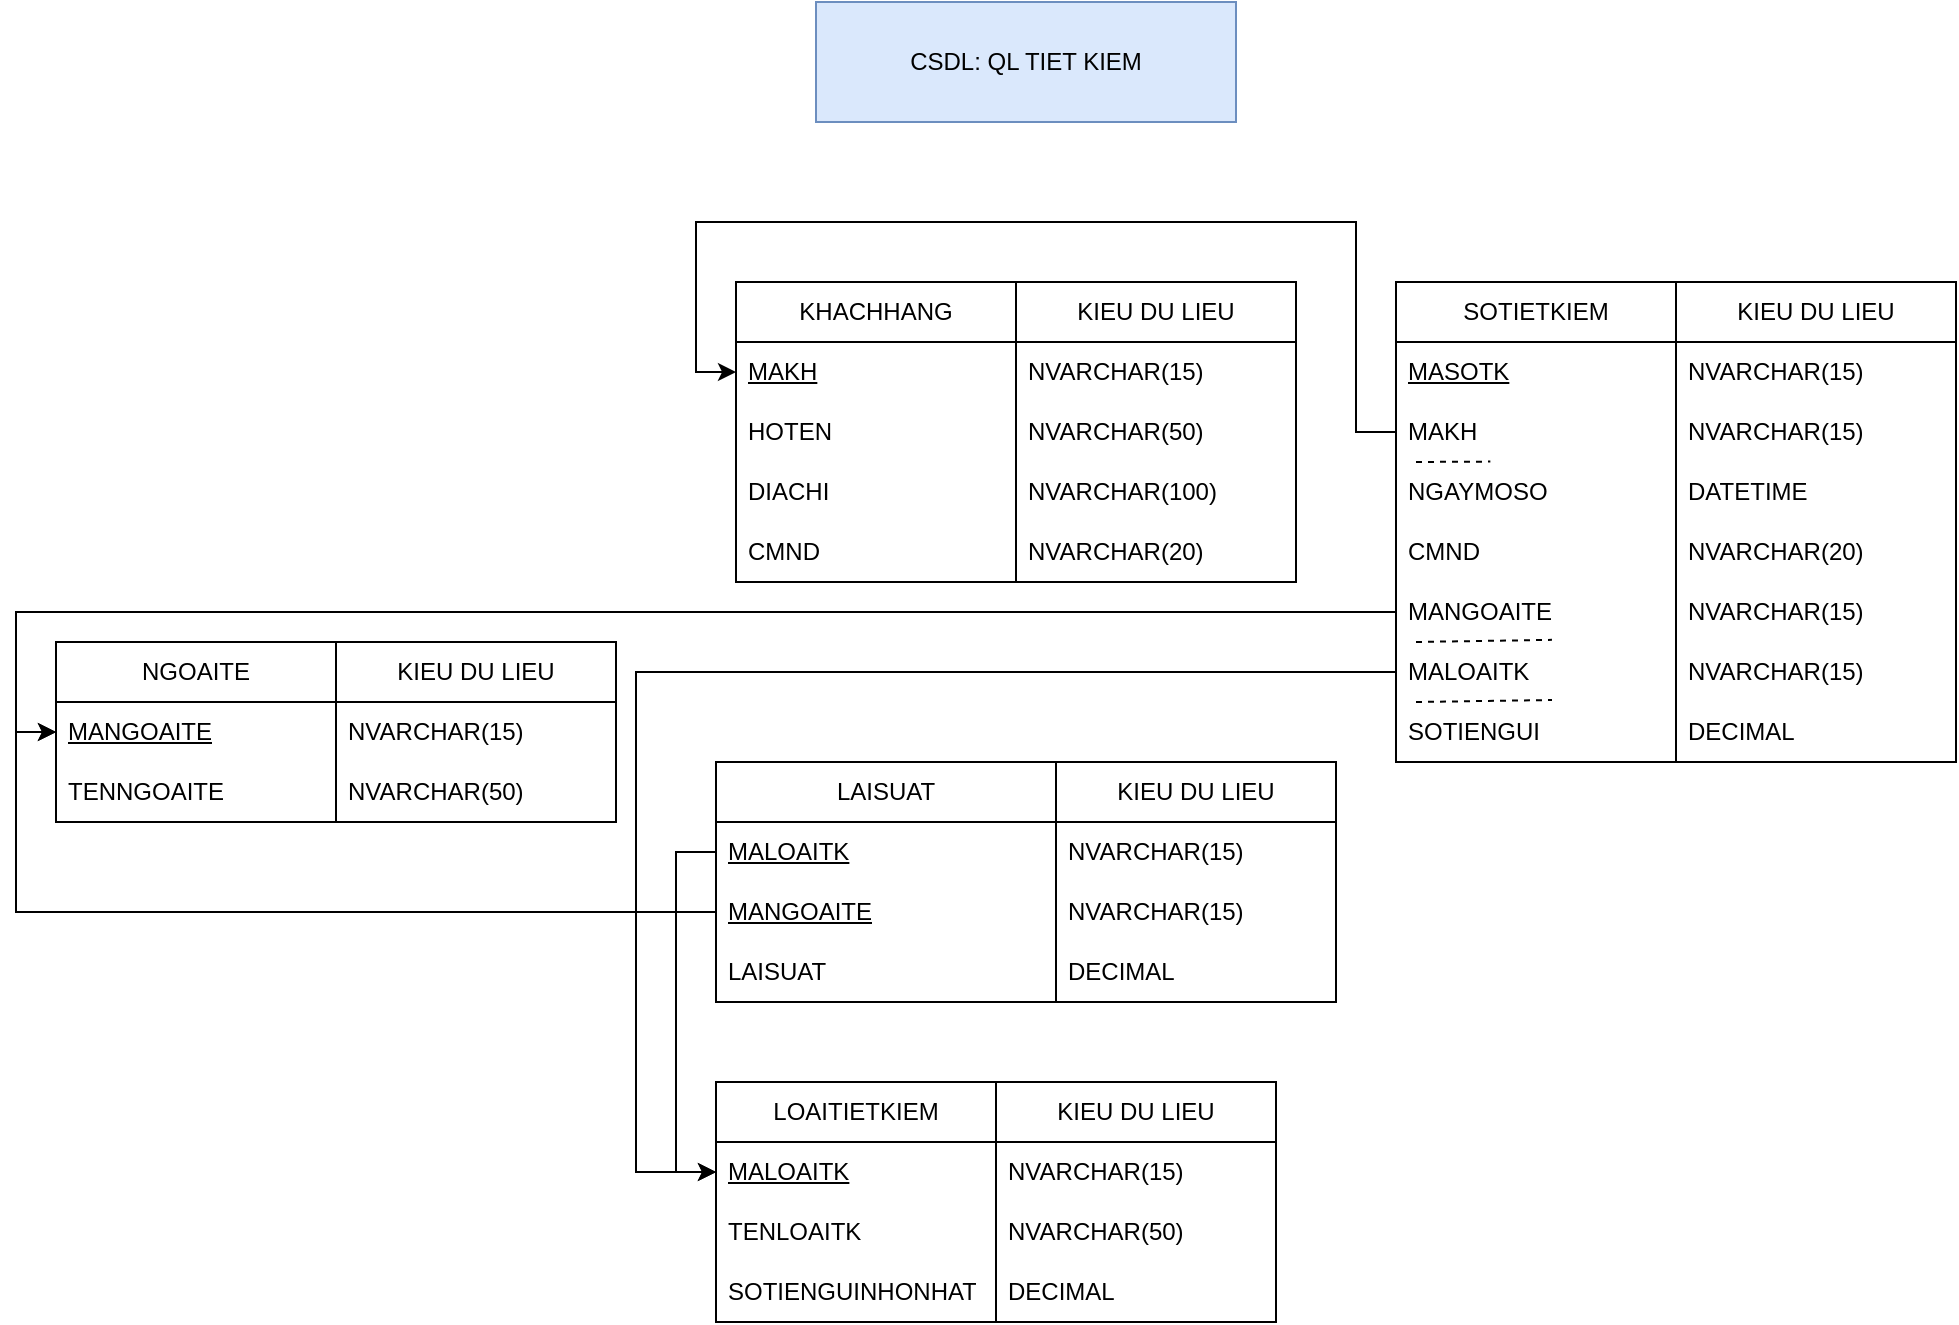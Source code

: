 <mxfile>
    <diagram name="Trang-1" id="Vki6Gqc-zj7qMq5qfhoP">
        <mxGraphModel dx="1193" dy="554" grid="1" gridSize="10" guides="1" tooltips="1" connect="1" arrows="1" fold="1" page="0" pageScale="1" pageWidth="827" pageHeight="1169" math="0" shadow="0">
            <root>
                <mxCell id="0"/>
                <mxCell id="1" parent="0"/>
                <mxCell id="y0fmTRUon-EiCSYULAk4-1" value="KHACHHANG" style="swimlane;fontStyle=0;childLayout=stackLayout;horizontal=1;startSize=30;horizontalStack=0;resizeParent=1;resizeParentMax=0;resizeLast=0;collapsible=1;marginBottom=0;whiteSpace=wrap;html=1;" parent="1" vertex="1">
                    <mxGeometry x="160" y="140" width="140" height="150" as="geometry"/>
                </mxCell>
                <mxCell id="y0fmTRUon-EiCSYULAk4-2" value="MAKH" style="text;strokeColor=none;fillColor=none;align=left;verticalAlign=middle;spacingLeft=4;spacingRight=4;overflow=hidden;points=[[0,0.5],[1,0.5]];portConstraint=eastwest;rotatable=0;whiteSpace=wrap;html=1;fontStyle=4" parent="y0fmTRUon-EiCSYULAk4-1" vertex="1">
                    <mxGeometry y="30" width="140" height="30" as="geometry"/>
                </mxCell>
                <mxCell id="y0fmTRUon-EiCSYULAk4-3" value="HOTEN" style="text;strokeColor=none;fillColor=none;align=left;verticalAlign=middle;spacingLeft=4;spacingRight=4;overflow=hidden;points=[[0,0.5],[1,0.5]];portConstraint=eastwest;rotatable=0;whiteSpace=wrap;html=1;" parent="y0fmTRUon-EiCSYULAk4-1" vertex="1">
                    <mxGeometry y="60" width="140" height="30" as="geometry"/>
                </mxCell>
                <mxCell id="y0fmTRUon-EiCSYULAk4-4" value="DIACHI" style="text;strokeColor=none;fillColor=none;align=left;verticalAlign=middle;spacingLeft=4;spacingRight=4;overflow=hidden;points=[[0,0.5],[1,0.5]];portConstraint=eastwest;rotatable=0;whiteSpace=wrap;html=1;" parent="y0fmTRUon-EiCSYULAk4-1" vertex="1">
                    <mxGeometry y="90" width="140" height="30" as="geometry"/>
                </mxCell>
                <mxCell id="y0fmTRUon-EiCSYULAk4-6" value="CMND" style="text;strokeColor=none;fillColor=none;align=left;verticalAlign=middle;spacingLeft=4;spacingRight=4;overflow=hidden;points=[[0,0.5],[1,0.5]];portConstraint=eastwest;rotatable=0;whiteSpace=wrap;html=1;" parent="y0fmTRUon-EiCSYULAk4-1" vertex="1">
                    <mxGeometry y="120" width="140" height="30" as="geometry"/>
                </mxCell>
                <mxCell id="y0fmTRUon-EiCSYULAk4-5" value="CSDL: QL TIET KIEM" style="rounded=0;whiteSpace=wrap;html=1;fillColor=#dae8fc;strokeColor=#6c8ebf;" parent="1" vertex="1">
                    <mxGeometry x="200" width="210" height="60" as="geometry"/>
                </mxCell>
                <mxCell id="y0fmTRUon-EiCSYULAk4-21" value="KIEU DU LIEU" style="swimlane;fontStyle=0;childLayout=stackLayout;horizontal=1;startSize=30;horizontalStack=0;resizeParent=1;resizeParentMax=0;resizeLast=0;collapsible=1;marginBottom=0;whiteSpace=wrap;html=1;" parent="1" vertex="1">
                    <mxGeometry x="300" y="140" width="140" height="150" as="geometry"/>
                </mxCell>
                <mxCell id="y0fmTRUon-EiCSYULAk4-22" value="NVARCHAR(15)" style="text;strokeColor=none;fillColor=none;align=left;verticalAlign=middle;spacingLeft=4;spacingRight=4;overflow=hidden;points=[[0,0.5],[1,0.5]];portConstraint=eastwest;rotatable=0;whiteSpace=wrap;html=1;" parent="y0fmTRUon-EiCSYULAk4-21" vertex="1">
                    <mxGeometry y="30" width="140" height="30" as="geometry"/>
                </mxCell>
                <mxCell id="y0fmTRUon-EiCSYULAk4-23" value="NVARCHAR(50)" style="text;strokeColor=none;fillColor=none;align=left;verticalAlign=middle;spacingLeft=4;spacingRight=4;overflow=hidden;points=[[0,0.5],[1,0.5]];portConstraint=eastwest;rotatable=0;whiteSpace=wrap;html=1;" parent="y0fmTRUon-EiCSYULAk4-21" vertex="1">
                    <mxGeometry y="60" width="140" height="30" as="geometry"/>
                </mxCell>
                <mxCell id="y0fmTRUon-EiCSYULAk4-24" value="NVARCHAR(100)" style="text;strokeColor=none;fillColor=none;align=left;verticalAlign=middle;spacingLeft=4;spacingRight=4;overflow=hidden;points=[[0,0.5],[1,0.5]];portConstraint=eastwest;rotatable=0;whiteSpace=wrap;html=1;" parent="y0fmTRUon-EiCSYULAk4-21" vertex="1">
                    <mxGeometry y="90" width="140" height="30" as="geometry"/>
                </mxCell>
                <mxCell id="y0fmTRUon-EiCSYULAk4-25" value="NVARCHAR(20)" style="text;strokeColor=none;fillColor=none;align=left;verticalAlign=middle;spacingLeft=4;spacingRight=4;overflow=hidden;points=[[0,0.5],[1,0.5]];portConstraint=eastwest;rotatable=0;whiteSpace=wrap;html=1;" parent="y0fmTRUon-EiCSYULAk4-21" vertex="1">
                    <mxGeometry y="120" width="140" height="30" as="geometry"/>
                </mxCell>
                <mxCell id="y0fmTRUon-EiCSYULAk4-26" value="SOTIETKIEM" style="swimlane;fontStyle=0;childLayout=stackLayout;horizontal=1;startSize=30;horizontalStack=0;resizeParent=1;resizeParentMax=0;resizeLast=0;collapsible=1;marginBottom=0;whiteSpace=wrap;html=1;" parent="1" vertex="1">
                    <mxGeometry x="490" y="140" width="140" height="240" as="geometry"/>
                </mxCell>
                <mxCell id="y0fmTRUon-EiCSYULAk4-27" value="MASOTK" style="text;strokeColor=none;fillColor=none;align=left;verticalAlign=middle;spacingLeft=4;spacingRight=4;overflow=hidden;points=[[0,0.5],[1,0.5]];portConstraint=eastwest;rotatable=0;whiteSpace=wrap;html=1;fontStyle=4" parent="y0fmTRUon-EiCSYULAk4-26" vertex="1">
                    <mxGeometry y="30" width="140" height="30" as="geometry"/>
                </mxCell>
                <mxCell id="y0fmTRUon-EiCSYULAk4-28" value="MAKH" style="text;strokeColor=none;fillColor=none;align=left;verticalAlign=middle;spacingLeft=4;spacingRight=4;overflow=hidden;points=[[0,0.5],[1,0.5]];portConstraint=eastwest;rotatable=0;whiteSpace=wrap;html=1;" parent="y0fmTRUon-EiCSYULAk4-26" vertex="1">
                    <mxGeometry y="60" width="140" height="30" as="geometry"/>
                </mxCell>
                <mxCell id="y0fmTRUon-EiCSYULAk4-29" value="NGAYMOSO" style="text;strokeColor=none;fillColor=none;align=left;verticalAlign=middle;spacingLeft=4;spacingRight=4;overflow=hidden;points=[[0,0.5],[1,0.5]];portConstraint=eastwest;rotatable=0;whiteSpace=wrap;html=1;" parent="y0fmTRUon-EiCSYULAk4-26" vertex="1">
                    <mxGeometry y="90" width="140" height="30" as="geometry"/>
                </mxCell>
                <mxCell id="y0fmTRUon-EiCSYULAk4-30" value="CMND" style="text;strokeColor=none;fillColor=none;align=left;verticalAlign=middle;spacingLeft=4;spacingRight=4;overflow=hidden;points=[[0,0.5],[1,0.5]];portConstraint=eastwest;rotatable=0;whiteSpace=wrap;html=1;" parent="y0fmTRUon-EiCSYULAk4-26" vertex="1">
                    <mxGeometry y="120" width="140" height="30" as="geometry"/>
                </mxCell>
                <mxCell id="y0fmTRUon-EiCSYULAk4-58" value="MANGOAITE" style="text;strokeColor=none;fillColor=none;align=left;verticalAlign=middle;spacingLeft=4;spacingRight=4;overflow=hidden;points=[[0,0.5],[1,0.5]];portConstraint=eastwest;rotatable=0;whiteSpace=wrap;html=1;" parent="y0fmTRUon-EiCSYULAk4-26" vertex="1">
                    <mxGeometry y="150" width="140" height="30" as="geometry"/>
                </mxCell>
                <mxCell id="y0fmTRUon-EiCSYULAk4-59" value="MALOAITK" style="text;strokeColor=none;fillColor=none;align=left;verticalAlign=middle;spacingLeft=4;spacingRight=4;overflow=hidden;points=[[0,0.5],[1,0.5]];portConstraint=eastwest;rotatable=0;whiteSpace=wrap;html=1;" parent="y0fmTRUon-EiCSYULAk4-26" vertex="1">
                    <mxGeometry y="180" width="140" height="30" as="geometry"/>
                </mxCell>
                <mxCell id="y0fmTRUon-EiCSYULAk4-60" value="SOTIENGUI" style="text;strokeColor=none;fillColor=none;align=left;verticalAlign=middle;spacingLeft=4;spacingRight=4;overflow=hidden;points=[[0,0.5],[1,0.5]];portConstraint=eastwest;rotatable=0;whiteSpace=wrap;html=1;" parent="y0fmTRUon-EiCSYULAk4-26" vertex="1">
                    <mxGeometry y="210" width="140" height="30" as="geometry"/>
                </mxCell>
                <mxCell id="y0fmTRUon-EiCSYULAk4-84" value="" style="endArrow=none;dashed=1;html=1;rounded=0;entryX=0.337;entryY=-0.007;entryDx=0;entryDy=0;entryPerimeter=0;" parent="y0fmTRUon-EiCSYULAk4-26" target="y0fmTRUon-EiCSYULAk4-29" edge="1">
                    <mxGeometry width="50" height="50" relative="1" as="geometry">
                        <mxPoint x="10" y="90" as="sourcePoint"/>
                        <mxPoint x="10" y="200" as="targetPoint"/>
                    </mxGeometry>
                </mxCell>
                <mxCell id="y0fmTRUon-EiCSYULAk4-31" value="KIEU DU LIEU" style="swimlane;fontStyle=0;childLayout=stackLayout;horizontal=1;startSize=30;horizontalStack=0;resizeParent=1;resizeParentMax=0;resizeLast=0;collapsible=1;marginBottom=0;whiteSpace=wrap;html=1;" parent="1" vertex="1">
                    <mxGeometry x="630" y="140" width="140" height="240" as="geometry"/>
                </mxCell>
                <mxCell id="y0fmTRUon-EiCSYULAk4-32" value="NVARCHAR(15)" style="text;strokeColor=none;fillColor=none;align=left;verticalAlign=middle;spacingLeft=4;spacingRight=4;overflow=hidden;points=[[0,0.5],[1,0.5]];portConstraint=eastwest;rotatable=0;whiteSpace=wrap;html=1;" parent="y0fmTRUon-EiCSYULAk4-31" vertex="1">
                    <mxGeometry y="30" width="140" height="30" as="geometry"/>
                </mxCell>
                <mxCell id="y0fmTRUon-EiCSYULAk4-33" value="NVARCHAR(15)" style="text;strokeColor=none;fillColor=none;align=left;verticalAlign=middle;spacingLeft=4;spacingRight=4;overflow=hidden;points=[[0,0.5],[1,0.5]];portConstraint=eastwest;rotatable=0;whiteSpace=wrap;html=1;" parent="y0fmTRUon-EiCSYULAk4-31" vertex="1">
                    <mxGeometry y="60" width="140" height="30" as="geometry"/>
                </mxCell>
                <mxCell id="y0fmTRUon-EiCSYULAk4-34" value="DATETIME" style="text;strokeColor=none;fillColor=none;align=left;verticalAlign=middle;spacingLeft=4;spacingRight=4;overflow=hidden;points=[[0,0.5],[1,0.5]];portConstraint=eastwest;rotatable=0;whiteSpace=wrap;html=1;" parent="y0fmTRUon-EiCSYULAk4-31" vertex="1">
                    <mxGeometry y="90" width="140" height="30" as="geometry"/>
                </mxCell>
                <mxCell id="y0fmTRUon-EiCSYULAk4-35" value="NVARCHAR(20)" style="text;strokeColor=none;fillColor=none;align=left;verticalAlign=middle;spacingLeft=4;spacingRight=4;overflow=hidden;points=[[0,0.5],[1,0.5]];portConstraint=eastwest;rotatable=0;whiteSpace=wrap;html=1;" parent="y0fmTRUon-EiCSYULAk4-31" vertex="1">
                    <mxGeometry y="120" width="140" height="30" as="geometry"/>
                </mxCell>
                <mxCell id="y0fmTRUon-EiCSYULAk4-61" value="NVARCHAR(15)" style="text;strokeColor=none;fillColor=none;align=left;verticalAlign=middle;spacingLeft=4;spacingRight=4;overflow=hidden;points=[[0,0.5],[1,0.5]];portConstraint=eastwest;rotatable=0;whiteSpace=wrap;html=1;" parent="y0fmTRUon-EiCSYULAk4-31" vertex="1">
                    <mxGeometry y="150" width="140" height="30" as="geometry"/>
                </mxCell>
                <mxCell id="y0fmTRUon-EiCSYULAk4-62" value="NVARCHAR(15)" style="text;strokeColor=none;fillColor=none;align=left;verticalAlign=middle;spacingLeft=4;spacingRight=4;overflow=hidden;points=[[0,0.5],[1,0.5]];portConstraint=eastwest;rotatable=0;whiteSpace=wrap;html=1;" parent="y0fmTRUon-EiCSYULAk4-31" vertex="1">
                    <mxGeometry y="180" width="140" height="30" as="geometry"/>
                </mxCell>
                <mxCell id="y0fmTRUon-EiCSYULAk4-63" value="DECIMAL" style="text;strokeColor=none;fillColor=none;align=left;verticalAlign=middle;spacingLeft=4;spacingRight=4;overflow=hidden;points=[[0,0.5],[1,0.5]];portConstraint=eastwest;rotatable=0;whiteSpace=wrap;html=1;" parent="y0fmTRUon-EiCSYULAk4-31" vertex="1">
                    <mxGeometry y="210" width="140" height="30" as="geometry"/>
                </mxCell>
                <mxCell id="y0fmTRUon-EiCSYULAk4-36" value="NGOAITE" style="swimlane;fontStyle=0;childLayout=stackLayout;horizontal=1;startSize=30;horizontalStack=0;resizeParent=1;resizeParentMax=0;resizeLast=0;collapsible=1;marginBottom=0;whiteSpace=wrap;html=1;" parent="1" vertex="1">
                    <mxGeometry x="-180" y="320" width="140" height="90" as="geometry"/>
                </mxCell>
                <mxCell id="y0fmTRUon-EiCSYULAk4-37" value="MANGOAITE" style="text;strokeColor=none;fillColor=none;align=left;verticalAlign=middle;spacingLeft=4;spacingRight=4;overflow=hidden;points=[[0,0.5],[1,0.5]];portConstraint=eastwest;rotatable=0;whiteSpace=wrap;html=1;fontStyle=4" parent="y0fmTRUon-EiCSYULAk4-36" vertex="1">
                    <mxGeometry y="30" width="140" height="30" as="geometry"/>
                </mxCell>
                <mxCell id="y0fmTRUon-EiCSYULAk4-38" value="TENNGOAITE" style="text;strokeColor=none;fillColor=none;align=left;verticalAlign=middle;spacingLeft=4;spacingRight=4;overflow=hidden;points=[[0,0.5],[1,0.5]];portConstraint=eastwest;rotatable=0;whiteSpace=wrap;html=1;" parent="y0fmTRUon-EiCSYULAk4-36" vertex="1">
                    <mxGeometry y="60" width="140" height="30" as="geometry"/>
                </mxCell>
                <mxCell id="y0fmTRUon-EiCSYULAk4-41" value="KIEU DU LIEU" style="swimlane;fontStyle=0;childLayout=stackLayout;horizontal=1;startSize=30;horizontalStack=0;resizeParent=1;resizeParentMax=0;resizeLast=0;collapsible=1;marginBottom=0;whiteSpace=wrap;html=1;" parent="1" vertex="1">
                    <mxGeometry x="-40" y="320" width="140" height="90" as="geometry"/>
                </mxCell>
                <mxCell id="y0fmTRUon-EiCSYULAk4-42" value="NVARCHAR(15)" style="text;strokeColor=none;fillColor=none;align=left;verticalAlign=middle;spacingLeft=4;spacingRight=4;overflow=hidden;points=[[0,0.5],[1,0.5]];portConstraint=eastwest;rotatable=0;whiteSpace=wrap;html=1;" parent="y0fmTRUon-EiCSYULAk4-41" vertex="1">
                    <mxGeometry y="30" width="140" height="30" as="geometry"/>
                </mxCell>
                <mxCell id="y0fmTRUon-EiCSYULAk4-43" value="NVARCHAR(50)" style="text;strokeColor=none;fillColor=none;align=left;verticalAlign=middle;spacingLeft=4;spacingRight=4;overflow=hidden;points=[[0,0.5],[1,0.5]];portConstraint=eastwest;rotatable=0;whiteSpace=wrap;html=1;" parent="y0fmTRUon-EiCSYULAk4-41" vertex="1">
                    <mxGeometry y="60" width="140" height="30" as="geometry"/>
                </mxCell>
                <mxCell id="y0fmTRUon-EiCSYULAk4-46" value="LOAITIETKIEM" style="swimlane;fontStyle=0;childLayout=stackLayout;horizontal=1;startSize=30;horizontalStack=0;resizeParent=1;resizeParentMax=0;resizeLast=0;collapsible=1;marginBottom=0;whiteSpace=wrap;html=1;" parent="1" vertex="1">
                    <mxGeometry x="150" y="540" width="140" height="120" as="geometry"/>
                </mxCell>
                <mxCell id="y0fmTRUon-EiCSYULAk4-47" value="MALOAITK" style="text;strokeColor=none;fillColor=none;align=left;verticalAlign=middle;spacingLeft=4;spacingRight=4;overflow=hidden;points=[[0,0.5],[1,0.5]];portConstraint=eastwest;rotatable=0;whiteSpace=wrap;html=1;fontStyle=4" parent="y0fmTRUon-EiCSYULAk4-46" vertex="1">
                    <mxGeometry y="30" width="140" height="30" as="geometry"/>
                </mxCell>
                <mxCell id="y0fmTRUon-EiCSYULAk4-48" value="TENLOAITK" style="text;strokeColor=none;fillColor=none;align=left;verticalAlign=middle;spacingLeft=4;spacingRight=4;overflow=hidden;points=[[0,0.5],[1,0.5]];portConstraint=eastwest;rotatable=0;whiteSpace=wrap;html=1;" parent="y0fmTRUon-EiCSYULAk4-46" vertex="1">
                    <mxGeometry y="60" width="140" height="30" as="geometry"/>
                </mxCell>
                <mxCell id="y0fmTRUon-EiCSYULAk4-75" value="SOTIENGUINHONHAT" style="text;strokeColor=none;fillColor=none;align=left;verticalAlign=middle;spacingLeft=4;spacingRight=4;overflow=hidden;points=[[0,0.5],[1,0.5]];portConstraint=eastwest;rotatable=0;whiteSpace=wrap;html=1;" parent="y0fmTRUon-EiCSYULAk4-46" vertex="1">
                    <mxGeometry y="90" width="140" height="30" as="geometry"/>
                </mxCell>
                <mxCell id="y0fmTRUon-EiCSYULAk4-51" value="KIEU DU LIEU" style="swimlane;fontStyle=0;childLayout=stackLayout;horizontal=1;startSize=30;horizontalStack=0;resizeParent=1;resizeParentMax=0;resizeLast=0;collapsible=1;marginBottom=0;whiteSpace=wrap;html=1;" parent="1" vertex="1">
                    <mxGeometry x="290" y="540" width="140" height="120" as="geometry"/>
                </mxCell>
                <mxCell id="y0fmTRUon-EiCSYULAk4-52" value="NVARCHAR(15)" style="text;strokeColor=none;fillColor=none;align=left;verticalAlign=middle;spacingLeft=4;spacingRight=4;overflow=hidden;points=[[0,0.5],[1,0.5]];portConstraint=eastwest;rotatable=0;whiteSpace=wrap;html=1;" parent="y0fmTRUon-EiCSYULAk4-51" vertex="1">
                    <mxGeometry y="30" width="140" height="30" as="geometry"/>
                </mxCell>
                <mxCell id="y0fmTRUon-EiCSYULAk4-53" value="NVARCHAR(50)" style="text;strokeColor=none;fillColor=none;align=left;verticalAlign=middle;spacingLeft=4;spacingRight=4;overflow=hidden;points=[[0,0.5],[1,0.5]];portConstraint=eastwest;rotatable=0;whiteSpace=wrap;html=1;" parent="y0fmTRUon-EiCSYULAk4-51" vertex="1">
                    <mxGeometry y="60" width="140" height="30" as="geometry"/>
                </mxCell>
                <mxCell id="y0fmTRUon-EiCSYULAk4-81" value="DECIMAL" style="text;strokeColor=none;fillColor=none;align=left;verticalAlign=middle;spacingLeft=4;spacingRight=4;overflow=hidden;points=[[0,0.5],[1,0.5]];portConstraint=eastwest;rotatable=0;whiteSpace=wrap;html=1;" parent="y0fmTRUon-EiCSYULAk4-51" vertex="1">
                    <mxGeometry y="90" width="140" height="30" as="geometry"/>
                </mxCell>
                <mxCell id="y0fmTRUon-EiCSYULAk4-70" value="LAISUAT" style="swimlane;fontStyle=0;childLayout=stackLayout;horizontal=1;startSize=30;horizontalStack=0;resizeParent=1;resizeParentMax=0;resizeLast=0;collapsible=1;marginBottom=0;whiteSpace=wrap;html=1;" parent="1" vertex="1">
                    <mxGeometry x="150" y="380" width="170" height="120" as="geometry"/>
                </mxCell>
                <mxCell id="y0fmTRUon-EiCSYULAk4-71" value="MALOAITK" style="text;strokeColor=none;fillColor=none;align=left;verticalAlign=middle;spacingLeft=4;spacingRight=4;overflow=hidden;points=[[0,0.5],[1,0.5]];portConstraint=eastwest;rotatable=0;whiteSpace=wrap;html=1;fontStyle=4" parent="y0fmTRUon-EiCSYULAk4-70" vertex="1">
                    <mxGeometry y="30" width="170" height="30" as="geometry"/>
                </mxCell>
                <mxCell id="y0fmTRUon-EiCSYULAk4-73" value="MANGOAITE" style="text;strokeColor=none;fillColor=none;align=left;verticalAlign=middle;spacingLeft=4;spacingRight=4;overflow=hidden;points=[[0,0.5],[1,0.5]];portConstraint=eastwest;rotatable=0;whiteSpace=wrap;html=1;fontStyle=4" parent="y0fmTRUon-EiCSYULAk4-70" vertex="1">
                    <mxGeometry y="60" width="170" height="30" as="geometry"/>
                </mxCell>
                <mxCell id="y0fmTRUon-EiCSYULAk4-74" value="LAISUAT" style="text;strokeColor=none;fillColor=none;align=left;verticalAlign=middle;spacingLeft=4;spacingRight=4;overflow=hidden;points=[[0,0.5],[1,0.5]];portConstraint=eastwest;rotatable=0;whiteSpace=wrap;html=1;" parent="y0fmTRUon-EiCSYULAk4-70" vertex="1">
                    <mxGeometry y="90" width="170" height="30" as="geometry"/>
                </mxCell>
                <mxCell id="y0fmTRUon-EiCSYULAk4-76" value="KIEU DU LIEU" style="swimlane;fontStyle=0;childLayout=stackLayout;horizontal=1;startSize=30;horizontalStack=0;resizeParent=1;resizeParentMax=0;resizeLast=0;collapsible=1;marginBottom=0;whiteSpace=wrap;html=1;" parent="1" vertex="1">
                    <mxGeometry x="320" y="380" width="140" height="120" as="geometry"/>
                </mxCell>
                <mxCell id="y0fmTRUon-EiCSYULAk4-77" value="NVARCHAR(15)" style="text;strokeColor=none;fillColor=none;align=left;verticalAlign=middle;spacingLeft=4;spacingRight=4;overflow=hidden;points=[[0,0.5],[1,0.5]];portConstraint=eastwest;rotatable=0;whiteSpace=wrap;html=1;" parent="y0fmTRUon-EiCSYULAk4-76" vertex="1">
                    <mxGeometry y="30" width="140" height="30" as="geometry"/>
                </mxCell>
                <mxCell id="y0fmTRUon-EiCSYULAk4-79" value="NVARCHAR(15)" style="text;strokeColor=none;fillColor=none;align=left;verticalAlign=middle;spacingLeft=4;spacingRight=4;overflow=hidden;points=[[0,0.5],[1,0.5]];portConstraint=eastwest;rotatable=0;whiteSpace=wrap;html=1;" parent="y0fmTRUon-EiCSYULAk4-76" vertex="1">
                    <mxGeometry y="60" width="140" height="30" as="geometry"/>
                </mxCell>
                <mxCell id="y0fmTRUon-EiCSYULAk4-80" value="DECIMAL" style="text;strokeColor=none;fillColor=none;align=left;verticalAlign=middle;spacingLeft=4;spacingRight=4;overflow=hidden;points=[[0,0.5],[1,0.5]];portConstraint=eastwest;rotatable=0;whiteSpace=wrap;html=1;" parent="y0fmTRUon-EiCSYULAk4-76" vertex="1">
                    <mxGeometry y="90" width="140" height="30" as="geometry"/>
                </mxCell>
                <mxCell id="y0fmTRUon-EiCSYULAk4-86" value="" style="endArrow=none;dashed=1;html=1;rounded=0;entryX=0.557;entryY=-0.036;entryDx=0;entryDy=0;entryPerimeter=0;" parent="1" target="y0fmTRUon-EiCSYULAk4-59" edge="1">
                    <mxGeometry width="50" height="50" relative="1" as="geometry">
                        <mxPoint x="500" y="320" as="sourcePoint"/>
                        <mxPoint x="537" y="320" as="targetPoint"/>
                    </mxGeometry>
                </mxCell>
                <mxCell id="y0fmTRUon-EiCSYULAk4-87" value="" style="endArrow=none;dashed=1;html=1;rounded=0;entryX=0.557;entryY=-0.036;entryDx=0;entryDy=0;entryPerimeter=0;" parent="1" edge="1">
                    <mxGeometry width="50" height="50" relative="1" as="geometry">
                        <mxPoint x="500" y="350" as="sourcePoint"/>
                        <mxPoint x="568" y="349" as="targetPoint"/>
                    </mxGeometry>
                </mxCell>
                <mxCell id="y0fmTRUon-EiCSYULAk4-91" style="edgeStyle=orthogonalEdgeStyle;rounded=0;orthogonalLoop=1;jettySize=auto;html=1;entryX=0;entryY=0.5;entryDx=0;entryDy=0;" parent="1" source="y0fmTRUon-EiCSYULAk4-71" target="y0fmTRUon-EiCSYULAk4-47" edge="1">
                    <mxGeometry relative="1" as="geometry"/>
                </mxCell>
                <mxCell id="y0fmTRUon-EiCSYULAk4-92" style="edgeStyle=orthogonalEdgeStyle;rounded=0;orthogonalLoop=1;jettySize=auto;html=1;entryX=0;entryY=0.5;entryDx=0;entryDy=0;" parent="1" source="y0fmTRUon-EiCSYULAk4-73" target="y0fmTRUon-EiCSYULAk4-37" edge="1">
                    <mxGeometry relative="1" as="geometry"/>
                </mxCell>
                <mxCell id="y0fmTRUon-EiCSYULAk4-93" style="edgeStyle=orthogonalEdgeStyle;rounded=0;orthogonalLoop=1;jettySize=auto;html=1;entryX=0;entryY=0.5;entryDx=0;entryDy=0;exitX=0;exitY=0.5;exitDx=0;exitDy=0;" parent="1" source="y0fmTRUon-EiCSYULAk4-28" target="y0fmTRUon-EiCSYULAk4-2" edge="1">
                    <mxGeometry relative="1" as="geometry">
                        <Array as="points">
                            <mxPoint x="470" y="215"/>
                            <mxPoint x="470" y="110"/>
                            <mxPoint x="140" y="110"/>
                            <mxPoint x="140" y="185"/>
                        </Array>
                    </mxGeometry>
                </mxCell>
                <mxCell id="y0fmTRUon-EiCSYULAk4-95" style="edgeStyle=orthogonalEdgeStyle;rounded=0;orthogonalLoop=1;jettySize=auto;html=1;entryX=0;entryY=0.5;entryDx=0;entryDy=0;" parent="1" source="y0fmTRUon-EiCSYULAk4-58" target="y0fmTRUon-EiCSYULAk4-37" edge="1">
                    <mxGeometry relative="1" as="geometry">
                        <mxPoint x="210" y="340" as="targetPoint"/>
                    </mxGeometry>
                </mxCell>
                <mxCell id="y0fmTRUon-EiCSYULAk4-96" style="edgeStyle=orthogonalEdgeStyle;rounded=0;orthogonalLoop=1;jettySize=auto;html=1;entryX=0;entryY=0.5;entryDx=0;entryDy=0;" parent="1" source="y0fmTRUon-EiCSYULAk4-59" target="y0fmTRUon-EiCSYULAk4-47" edge="1">
                    <mxGeometry relative="1" as="geometry">
                        <Array as="points">
                            <mxPoint x="110" y="335"/>
                            <mxPoint x="110" y="585"/>
                        </Array>
                    </mxGeometry>
                </mxCell>
            </root>
        </mxGraphModel>
    </diagram>
</mxfile>